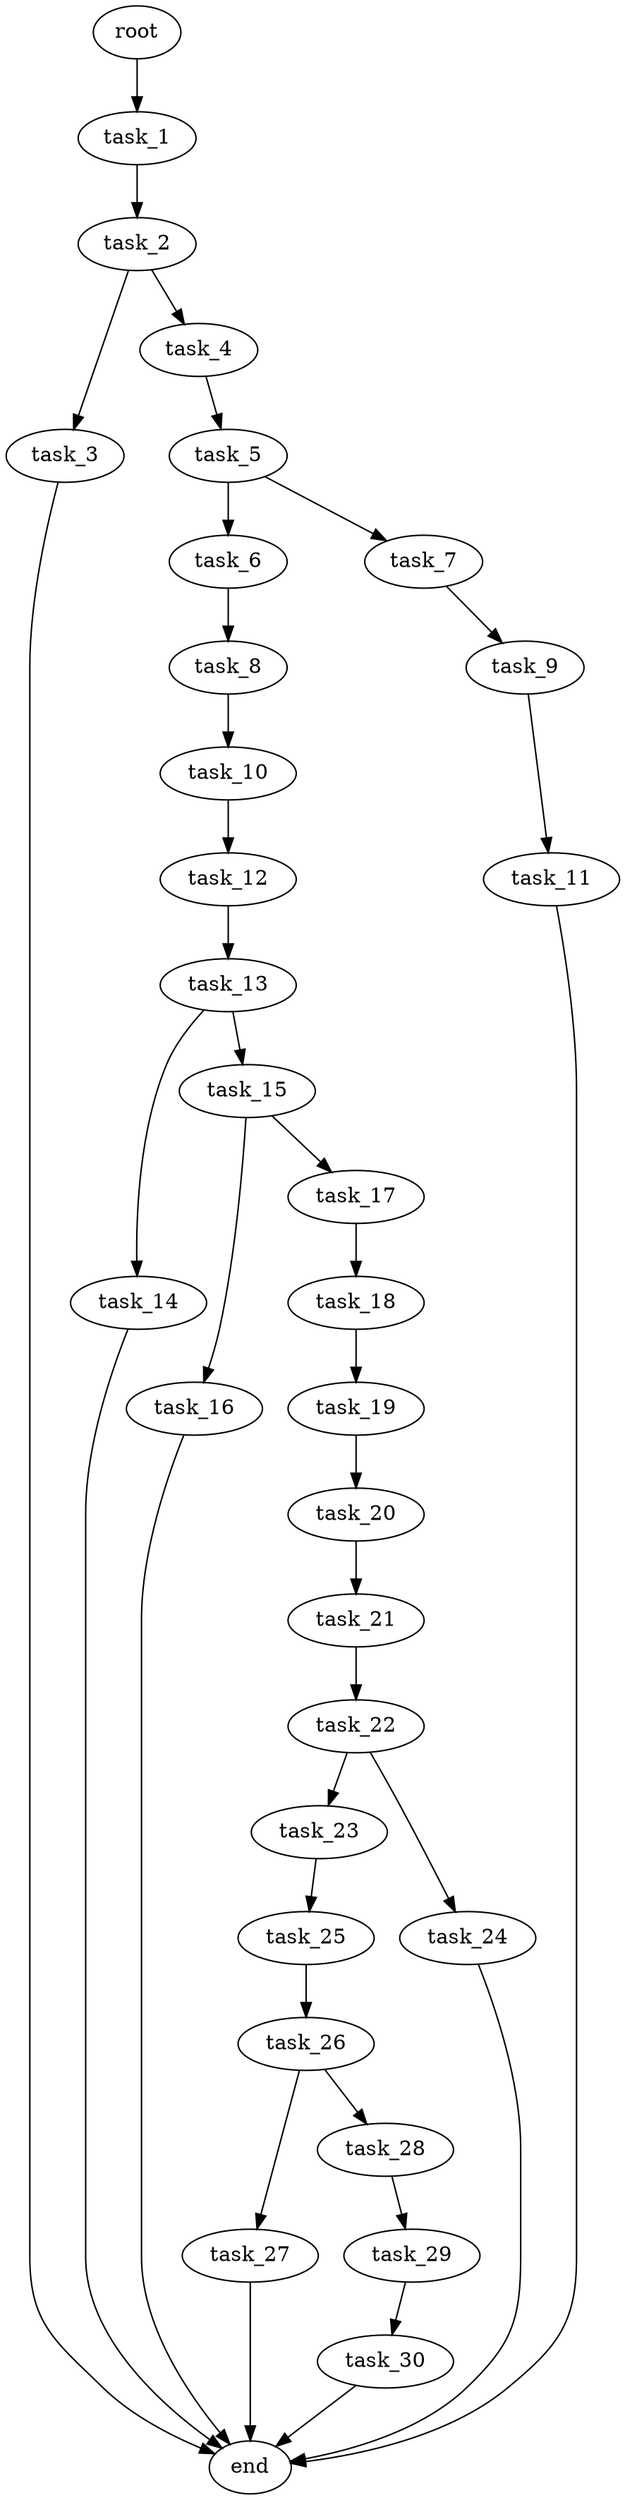 digraph G {
  root [size="0.000000e+00"];
  task_1 [size="4.144996e+10"];
  task_2 [size="6.298024e+10"];
  task_3 [size="1.945158e+10"];
  task_4 [size="6.963846e+10"];
  task_5 [size="4.944277e+10"];
  task_6 [size="2.440600e+10"];
  task_7 [size="6.560924e+10"];
  task_8 [size="5.644264e+08"];
  task_9 [size="7.509894e+10"];
  task_10 [size="7.700692e+10"];
  task_11 [size="1.066766e+10"];
  task_12 [size="4.252037e+10"];
  task_13 [size="1.759691e+10"];
  task_14 [size="9.579702e+10"];
  task_15 [size="5.180060e+10"];
  task_16 [size="5.031336e+09"];
  task_17 [size="2.492734e+10"];
  task_18 [size="8.483515e+10"];
  task_19 [size="4.565162e+10"];
  task_20 [size="8.014365e+10"];
  task_21 [size="6.676110e+10"];
  task_22 [size="9.878937e+10"];
  task_23 [size="5.954928e+10"];
  task_24 [size="9.500446e+10"];
  task_25 [size="8.914368e+10"];
  task_26 [size="6.126911e+10"];
  task_27 [size="7.193020e+10"];
  task_28 [size="5.048277e+10"];
  task_29 [size="8.305861e+10"];
  task_30 [size="5.479172e+10"];
  end [size="0.000000e+00"];

  root -> task_1 [size="1.000000e-12"];
  task_1 -> task_2 [size="6.298024e+08"];
  task_2 -> task_3 [size="1.945158e+08"];
  task_2 -> task_4 [size="6.963846e+08"];
  task_3 -> end [size="1.000000e-12"];
  task_4 -> task_5 [size="4.944277e+08"];
  task_5 -> task_6 [size="2.440600e+08"];
  task_5 -> task_7 [size="6.560924e+08"];
  task_6 -> task_8 [size="5.644264e+06"];
  task_7 -> task_9 [size="7.509894e+08"];
  task_8 -> task_10 [size="7.700692e+08"];
  task_9 -> task_11 [size="1.066766e+08"];
  task_10 -> task_12 [size="4.252037e+08"];
  task_11 -> end [size="1.000000e-12"];
  task_12 -> task_13 [size="1.759691e+08"];
  task_13 -> task_14 [size="9.579702e+08"];
  task_13 -> task_15 [size="5.180060e+08"];
  task_14 -> end [size="1.000000e-12"];
  task_15 -> task_16 [size="5.031336e+07"];
  task_15 -> task_17 [size="2.492734e+08"];
  task_16 -> end [size="1.000000e-12"];
  task_17 -> task_18 [size="8.483515e+08"];
  task_18 -> task_19 [size="4.565162e+08"];
  task_19 -> task_20 [size="8.014365e+08"];
  task_20 -> task_21 [size="6.676110e+08"];
  task_21 -> task_22 [size="9.878937e+08"];
  task_22 -> task_23 [size="5.954928e+08"];
  task_22 -> task_24 [size="9.500446e+08"];
  task_23 -> task_25 [size="8.914368e+08"];
  task_24 -> end [size="1.000000e-12"];
  task_25 -> task_26 [size="6.126911e+08"];
  task_26 -> task_27 [size="7.193020e+08"];
  task_26 -> task_28 [size="5.048277e+08"];
  task_27 -> end [size="1.000000e-12"];
  task_28 -> task_29 [size="8.305861e+08"];
  task_29 -> task_30 [size="5.479172e+08"];
  task_30 -> end [size="1.000000e-12"];
}
